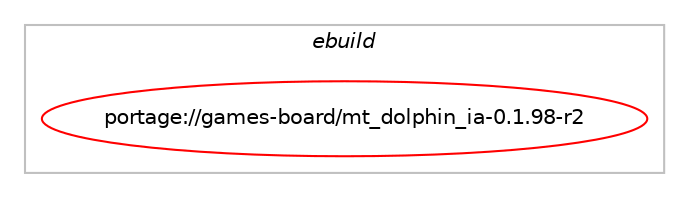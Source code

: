 digraph prolog {

# *************
# Graph options
# *************

newrank=true;
concentrate=true;
compound=true;
graph [rankdir=LR,fontname=Helvetica,fontsize=10,ranksep=1.5];#, ranksep=2.5, nodesep=0.2];
edge  [arrowhead=vee];
node  [fontname=Helvetica,fontsize=10];

# **********
# The ebuild
# **********

subgraph cluster_leftcol {
color=gray;
rank=same;
label=<<i>ebuild</i>>;
id [label="portage://games-board/mt_dolphin_ia-0.1.98-r2", color=red, width=4, href="../games-board/mt_dolphin_ia-0.1.98-r2.svg"];
}

# ****************
# The dependencies
# ****************

subgraph cluster_midcol {
color=gray;
label=<<i>dependencies</i>>;
subgraph cluster_compile {
fillcolor="#eeeeee";
style=filled;
label=<<i>compile</i>>;
# *** BEGIN UNKNOWN DEPENDENCY TYPE (TODO) ***
# id -> package_dependency(portage://games-board/mt_dolphin_ia-0.1.98-r2,install,no,dev-games,libmaitretarot,none,[,,],[],[])
# *** END UNKNOWN DEPENDENCY TYPE (TODO) ***

# *** BEGIN UNKNOWN DEPENDENCY TYPE (TODO) ***
# id -> package_dependency(portage://games-board/mt_dolphin_ia-0.1.98-r2,install,no,dev-games,libmt_client,none,[,,],[],[])
# *** END UNKNOWN DEPENDENCY TYPE (TODO) ***

# *** BEGIN UNKNOWN DEPENDENCY TYPE (TODO) ***
# id -> package_dependency(portage://games-board/mt_dolphin_ia-0.1.98-r2,install,no,dev-libs,glib,none,[,,],[slot(2)],[])
# *** END UNKNOWN DEPENDENCY TYPE (TODO) ***

# *** BEGIN UNKNOWN DEPENDENCY TYPE (TODO) ***
# id -> package_dependency(portage://games-board/mt_dolphin_ia-0.1.98-r2,install,no,dev-libs,libxml2,none,[,,],[],[])
# *** END UNKNOWN DEPENDENCY TYPE (TODO) ***

}
subgraph cluster_compileandrun {
fillcolor="#eeeeee";
style=filled;
label=<<i>compile and run</i>>;
}
subgraph cluster_run {
fillcolor="#eeeeee";
style=filled;
label=<<i>run</i>>;
# *** BEGIN UNKNOWN DEPENDENCY TYPE (TODO) ***
# id -> package_dependency(portage://games-board/mt_dolphin_ia-0.1.98-r2,run,no,dev-games,libmaitretarot,none,[,,],[],[])
# *** END UNKNOWN DEPENDENCY TYPE (TODO) ***

# *** BEGIN UNKNOWN DEPENDENCY TYPE (TODO) ***
# id -> package_dependency(portage://games-board/mt_dolphin_ia-0.1.98-r2,run,no,dev-games,libmt_client,none,[,,],[],[])
# *** END UNKNOWN DEPENDENCY TYPE (TODO) ***

# *** BEGIN UNKNOWN DEPENDENCY TYPE (TODO) ***
# id -> package_dependency(portage://games-board/mt_dolphin_ia-0.1.98-r2,run,no,dev-libs,glib,none,[,,],[slot(2)],[])
# *** END UNKNOWN DEPENDENCY TYPE (TODO) ***

# *** BEGIN UNKNOWN DEPENDENCY TYPE (TODO) ***
# id -> package_dependency(portage://games-board/mt_dolphin_ia-0.1.98-r2,run,no,dev-libs,libxml2,none,[,,],[],[])
# *** END UNKNOWN DEPENDENCY TYPE (TODO) ***

}
}

# **************
# The candidates
# **************

subgraph cluster_choices {
rank=same;
color=gray;
label=<<i>candidates</i>>;

}

}
